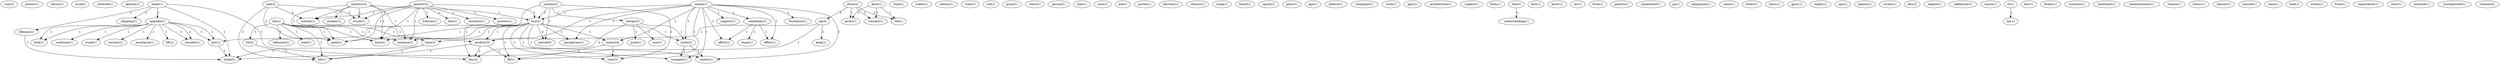 digraph G {
  com [ label="com(2)" ];
  anchor [ label="anchor(1)" ];
  silicon [ label="silicon(1)" ];
  ucsd [ label="ucsd(2)" ];
  network [ label="network(1)" ];
  opinion [ label="opinion(1)" ];
  upgrade [ label="upgrade(2)" ];
  confusion [ label="confusion(1)" ];
  truck [ label="truck(1)" ];
  version [ label="version(1)" ];
  assistance [ label="assistance(1)" ];
  lift [ label="lift(1)" ];
  shouldn [ label="shouldn(1)" ];
  fork [ label="fork(1)" ];
  last [ label="last(1)" ];
  style [ label="style(1)" ];
  isabel [ label="isabel(1)" ];
  industry [ label="industry(2)" ];
  pushes [ label="pushes(1)" ];
  buy [ label="buy(2)" ];
  buys [ label="buys(1)" ];
  instance [ label="instance(1)" ];
  result [ label="result(1)" ];
  nobody [ label="nobody(1)" ];
  peek [ label="peek(1)" ];
  silence [ label="silence(1)" ];
  ivem [ label="ivem(1)" ];
  sell [ label="sell(1)" ];
  grant [ label="grant(1)" ];
  steve [ label="steve(1)" ];
  person [ label="person(1)" ];
  mhz [ label="mhz(1)" ];
  case [ label="case(1)" ];
  ask [ label="ask(1)" ];
  poster [ label="poster(1)" ];
  barreno [ label="barreno(1)" ];
  chassis [ label="chassis(1)" ];
  comp [ label="comp(1)" ];
  found [ label="found(1)" ];
  olson [ label="olson(2)" ];
  consent [ label="consent(1)" ];
  tell [ label="tell(1)" ];
  gives [ label="gives(1)" ];
  sgi [ label="sgi(4)" ];
  spend [ label="spend(1)" ];
  piece [ label="piece(1)" ];
  age [ label="age(1)" ];
  lab [ label="lab(2)" ];
  influence [ label="influence(1)" ];
  lead [ label="lead(1)" ];
  product [ label="product(3)" ];
  time [ label="time(3)" ];
  lot [ label="lot(2)" ];
  life [ label="life(1)" ];
  believe [ label="believe(1)" ];
  complaint [ label="complaint(1)" ];
  work [ label="work(1)" ];
  qem [ label="qem(1)" ];
  quarter [ label="quarter(2)" ];
  process [ label="process(1)" ];
  bottom [ label="bottom(1)" ];
  line [ label="line(1)" ];
  business [ label="business(1)" ];
  architecture [ label="architecture(1)" ];
  subject [ label="subject(1)" ];
  form [ label="form(1)" ];
  made [ label="made(1)" ];
  shipping [ label="shipping(1)" ];
  day [ label="day(2)" ];
  upgrade [ label="upgrade(1)" ];
  lifespan [ label="lifespan(2)" ];
  think [ label="think(3)" ];
  site [ label="site(2)" ];
  understanding [ label="understanding(1)" ];
  fact [ label="fact(1)" ];
  system [ label="system(2)" ];
  design [ label="design(3)" ];
  period [ label="period(4)" ];
  year [ label="year(3)" ];
  know [ label="know(1)" ];
  inc [ label="inc(1)" ];
  level [ label="level(1)" ];
  pardon [ label="pardon(1)" ];
  experience [ label="experience(1)" ];
  go [ label="go(1)" ];
  equipment [ label="equipment(1)" ];
  came [ label="came(1)" ];
  letter [ label="letter(1)" ];
  basis [ label="basis(1)" ];
  dave [ label="dave(1)" ];
  means [ label="means(1)" ];
  somebody [ label="somebody(2)" ];
  niche [ label="niche(2)" ];
  vendor [ label="vendor(1)" ];
  support [ label="support(1)" ];
  paraphrase [ label="paraphrase(1)" ];
  effect [ label="effect(1)" ];
  compete [ label="compete(1)" ];
  frustation [ label="frustation(1)" ];
  affect [ label="affect(1)" ];
  money [ label="money(4)" ];
  fill [ label="fill(1)" ];
  qjrec [ label="qjrec(1)" ];
  chain [ label="chain(1)" ];
  reality [ label="reality(1)" ];
  cpu [ label="cpu(1)" ];
  push [ label="push(1)" ];
  won [ label="won(1)" ];
  please [ label="please(1)" ];
  corner [ label="corner(1)" ];
  edu [ label="edu(2)" ];
  engine [ label="engine(1)" ];
  sabbatical [ label="sabbatical(1)" ];
  end [ label="end(4)" ];
  maria [ label="maria(1)" ];
  re [ label="re(1)" ];
  tax [ label="tax(1)" ];
  box [ label="box(1)" ];
  kicker [ label="kicker(1)" ];
  occasion [ label="occasion(1)" ];
  hardware [ label="hardware(1)" ];
  announcement [ label="announcement(1)" ];
  reason [ label="reason(1)" ];
  bonus [ label="bonus(1)" ];
  lamont [ label="lamont(1)" ];
  missed [ label="missed(1)" ];
  nasa [ label="nasa(1)" ];
  load [ label="load(1)" ];
  keep [ label="keep(1)" ];
  writes [ label="writes(1)" ];
  fume [ label="fume(1)" ];
  expectation [ label="expectation(1)" ];
  start [ label="start(1)" ];
  annoyed [ label="annoyed(1)" ];
  misrepresent [ label="misrepresent(1)" ];
  crimson [ label="crimson(2)" ];
  upgrade -> confusion [ label="1" ];
  upgrade -> truck [ label="1" ];
  upgrade -> version [ label="1" ];
  upgrade -> assistance [ label="1" ];
  upgrade -> lift [ label="1" ];
  upgrade -> shouldn [ label="1" ];
  upgrade -> fork [ label="1" ];
  upgrade -> last [ label="1" ];
  industry -> pushes [ label="1" ];
  industry -> buy [ label="1" ];
  industry -> buys [ label="1" ];
  industry -> instance [ label="1" ];
  industry -> result [ label="1" ];
  industry -> nobody [ label="1" ];
  industry -> peek [ label="1" ];
  olson -> consent [ label="1" ];
  olson -> tell [ label="1" ];
  olson -> gives [ label="1" ];
  olson -> sgi [ label="2" ];
  lab -> influence [ label="1" ];
  lab -> lead [ label="1" ];
  lab -> buys [ label="1" ];
  lab -> instance [ label="1" ];
  lab -> product [ label="1" ];
  lab -> time [ label="1" ];
  lab -> peek [ label="1" ];
  lab -> lot [ label="1" ];
  lab -> life [ label="1" ];
  quarter -> process [ label="1" ];
  quarter -> buy [ label="1" ];
  quarter -> buys [ label="1" ];
  quarter -> instance [ label="1" ];
  quarter -> bottom [ label="1" ];
  quarter -> line [ label="1" ];
  quarter -> result [ label="1" ];
  quarter -> business [ label="1" ];
  quarter -> nobody [ label="1" ];
  quarter -> peek [ label="1" ];
  made -> shipping [ label="1" ];
  made -> day [ label="1" ];
  made -> upgrade [ label="1" ];
  made -> lifespan [ label="1" ];
  made -> think [ label="1" ];
  site -> understanding [ label="1" ];
  system -> buy [ label="1" ];
  system -> design [ label="1" ];
  system -> period [ label="1" ];
  system -> day [ label="1" ];
  system -> year [ label="1" ];
  dave -> consent [ label="1" ];
  dave -> tell [ label="1" ];
  dave -> gives [ label="1" ];
  means -> somebody [ label="1" ];
  means -> buy [ label="1" ];
  means -> niche [ label="1" ];
  means -> vendor [ label="1" ];
  means -> support [ label="1" ];
  means -> paraphrase [ label="1" ];
  means -> effect [ label="1" ];
  means -> compete [ label="1" ];
  means -> frustation [ label="1" ];
  means -> product [ label="1" ];
  means -> affect [ label="1" ];
  means -> money [ label="1" ];
  means -> fill [ label="1" ];
  somebody -> chain [ label="1" ];
  somebody -> effect [ label="1" ];
  somebody -> affect [ label="1" ];
  buy -> buys [ label="1" ];
  buy -> instance [ label="1" ];
  buy -> niche [ label="1" ];
  buy -> period [ label="2" ];
  buy -> vendor [ label="1" ];
  buy -> paraphrase [ label="1" ];
  buy -> compete [ label="1" ];
  buy -> product [ label="1" ];
  buy -> money [ label="1" ];
  buy -> year [ label="1" ];
  buy -> last [ label="1" ];
  buy -> fill [ label="1" ];
  buy -> peek [ label="1" ];
  design -> push [ label="1" ];
  design -> niche [ label="1" ];
  design -> won [ label="1" ];
  design -> day [ label="2" ];
  end -> result [ label="2" ];
  end -> nobody [ label="2" ];
  end -> peek [ label="2" ];
  end -> life [ label="1" ];
  niche -> vendor [ label="1" ];
  niche -> compete [ label="1" ];
  re -> tax [ label="1" ];
  product -> day [ label="1" ];
  product -> fill [ label="1" ];
  product -> life [ label="1" ];
  upgrade -> shouldn [ label="1" ];
  upgrade -> fork [ label="1" ];
  upgrade -> last [ label="1" ];
  lifespan -> think [ label="1" ];
  money -> year [ label="1" ];
  money -> fill [ label="1" ];
  sgi -> time [ label="1" ];
  sgi -> think [ label="1" ];
  sgi -> keep [ label="1" ];
  last -> think [ label="1" ];
  time -> think [ label="1" ];
  time -> life [ label="1" ];
  lot -> life [ label="1" ];
}
